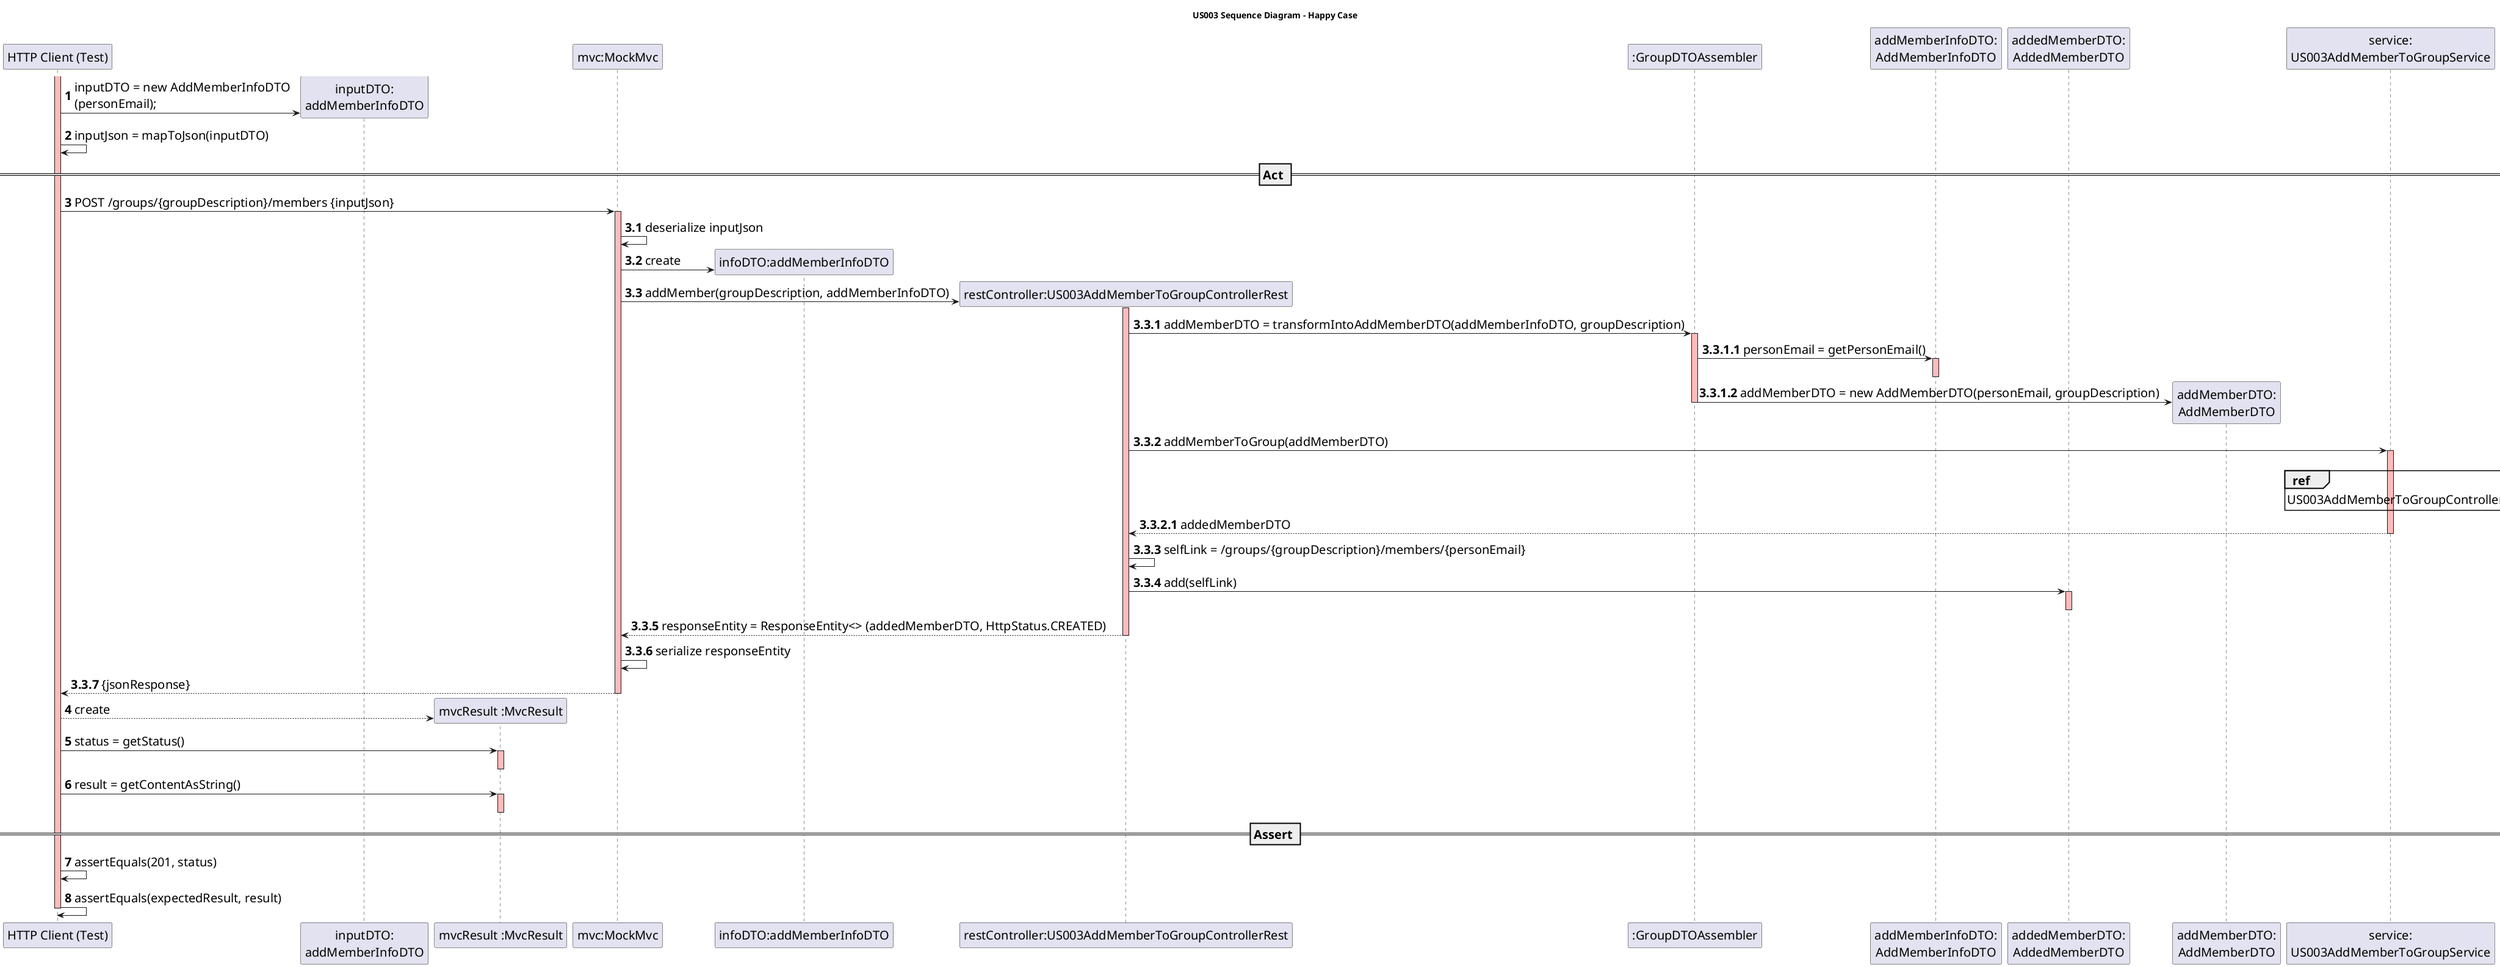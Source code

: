 @startuml

skinparam DefaultFontSize 20

title US003 Sequence Diagram - Happy Case

participant "HTTP Client (Test)"
participant "inputDTO:\naddMemberInfoDTO"
participant "mvcResult :MvcResult"
participant "mvc:MockMvc"
participant "infoDTO:addMemberInfoDTO"
participant "restController:US003AddMemberToGroupControllerRest"
participant ":GroupDTOAssembler"
participant "addMemberInfoDTO:\nAddMemberInfoDTO"
participant "addedMemberDTO:\nAddedMemberDTO"
participant "addMemberDTO:\nAddMemberDTO"
participant "service:\nUS003AddMemberToGroupService"

autonumber 1
create "inputDTO:\naddMemberInfoDTO"
activate "HTTP Client (Test)" #FFBBBB
"HTTP Client (Test)" -> "inputDTO:\naddMemberInfoDTO": inputDTO = new AddMemberInfoDTO\n(personEmail);
"HTTP Client (Test)" -> "HTTP Client (Test)": inputJson = mapToJson(inputDTO)

== Act ==

"HTTP Client (Test)" -> "mvc:MockMvc" : POST /groups/{groupDescription}/members {inputJson}
activate "mvc:MockMvc"  #FFBBBB

autonumber 3.1
"mvc:MockMvc" -> "mvc:MockMvc" :  deserialize inputJson

create "infoDTO:addMemberInfoDTO"
"mvc:MockMvc"->"infoDTO:addMemberInfoDTO": create

create "restController:US003AddMemberToGroupControllerRest"
"mvc:MockMvc"-> "restController:US003AddMemberToGroupControllerRest" : addMember(groupDescription, addMemberInfoDTO)

autonumber 3.3.1
activate "restController:US003AddMemberToGroupControllerRest" #FFBBBB
"restController:US003AddMemberToGroupControllerRest" -> ":GroupDTOAssembler": addMemberDTO = transformIntoAddMemberDTO(addMemberInfoDTO, groupDescription)

autonumber 3.3.1.1

activate ":GroupDTOAssembler" #FFBBBB

":GroupDTOAssembler" -> "addMemberInfoDTO:\nAddMemberInfoDTO": personEmail = getPersonEmail()

activate "addMemberInfoDTO:\nAddMemberInfoDTO" #FFBBBB
deactivate "addMemberInfoDTO:\nAddMemberInfoDTO" #FFBBBB

create "addMemberDTO:\nAddMemberDTO"
":GroupDTOAssembler" -> "addMemberDTO:\nAddMemberDTO": addMemberDTO = new AddMemberDTO(personEmail, groupDescription)
deactivate ":GroupDTOAssembler"

autonumber 3.3.2
"restController:US003AddMemberToGroupControllerRest" -> "service:\nUS003AddMemberToGroupService" : addMemberToGroup(addMemberDTO)
activate "service:\nUS003AddMemberToGroupService" #FFBBBB
|||
ref over "service:\nUS003AddMemberToGroupService" : US003AddMemberToGroupControllerRestRef
autonumber 3.3.2.1
"restController:US003AddMemberToGroupControllerRest" <-- "service:\nUS003AddMemberToGroupService" : addedMemberDTO

deactivate "service:\nUS003AddMemberToGroupService" #FFBBBB

autonumber 3.3.3
"restController:US003AddMemberToGroupControllerRest"->"restController:US003AddMemberToGroupControllerRest": selfLink = /groups/{groupDescription}/members/{personEmail}
"restController:US003AddMemberToGroupControllerRest"-> "addedMemberDTO:\nAddedMemberDTO": add(selfLink)
activate "addedMemberDTO:\nAddedMemberDTO" #FFBBBB
deactivate "addedMemberDTO:\nAddedMemberDTO"

return responseEntity = ResponseEntity<> (addedMemberDTO, HttpStatus.CREATED)
"mvc:MockMvc" -> "mvc:MockMvc" : serialize responseEntity

deactivate "restController:US003AddMemberToGroupControllerRest"

autonumber 3.3.7
"mvc:MockMvc" --> "HTTP Client (Test)" : {jsonResponse}
deactivate "mvc:MockMvc"

create "mvcResult :MvcResult"
autonumber 4
"HTTP Client (Test)" --> "mvcResult :MvcResult" : create

"HTTP Client (Test)" -> "mvcResult :MvcResult" : status = getStatus()
activate "mvcResult :MvcResult" #FFBBBB
deactivate "mvcResult :MvcResult"

"HTTP Client (Test)" -> "mvcResult :MvcResult" : result = getContentAsString()
activate "mvcResult :MvcResult" #FFBBBB
deactivate "mvcResult :MvcResult"


== Assert ==

"HTTP Client (Test)" -> "HTTP Client (Test)" : assertEquals(201, status)
"HTTP Client (Test)" -> "HTTP Client (Test)" : assertEquals(expectedResult, result)
deactivate "HTTP Client (Test)"

@enduml